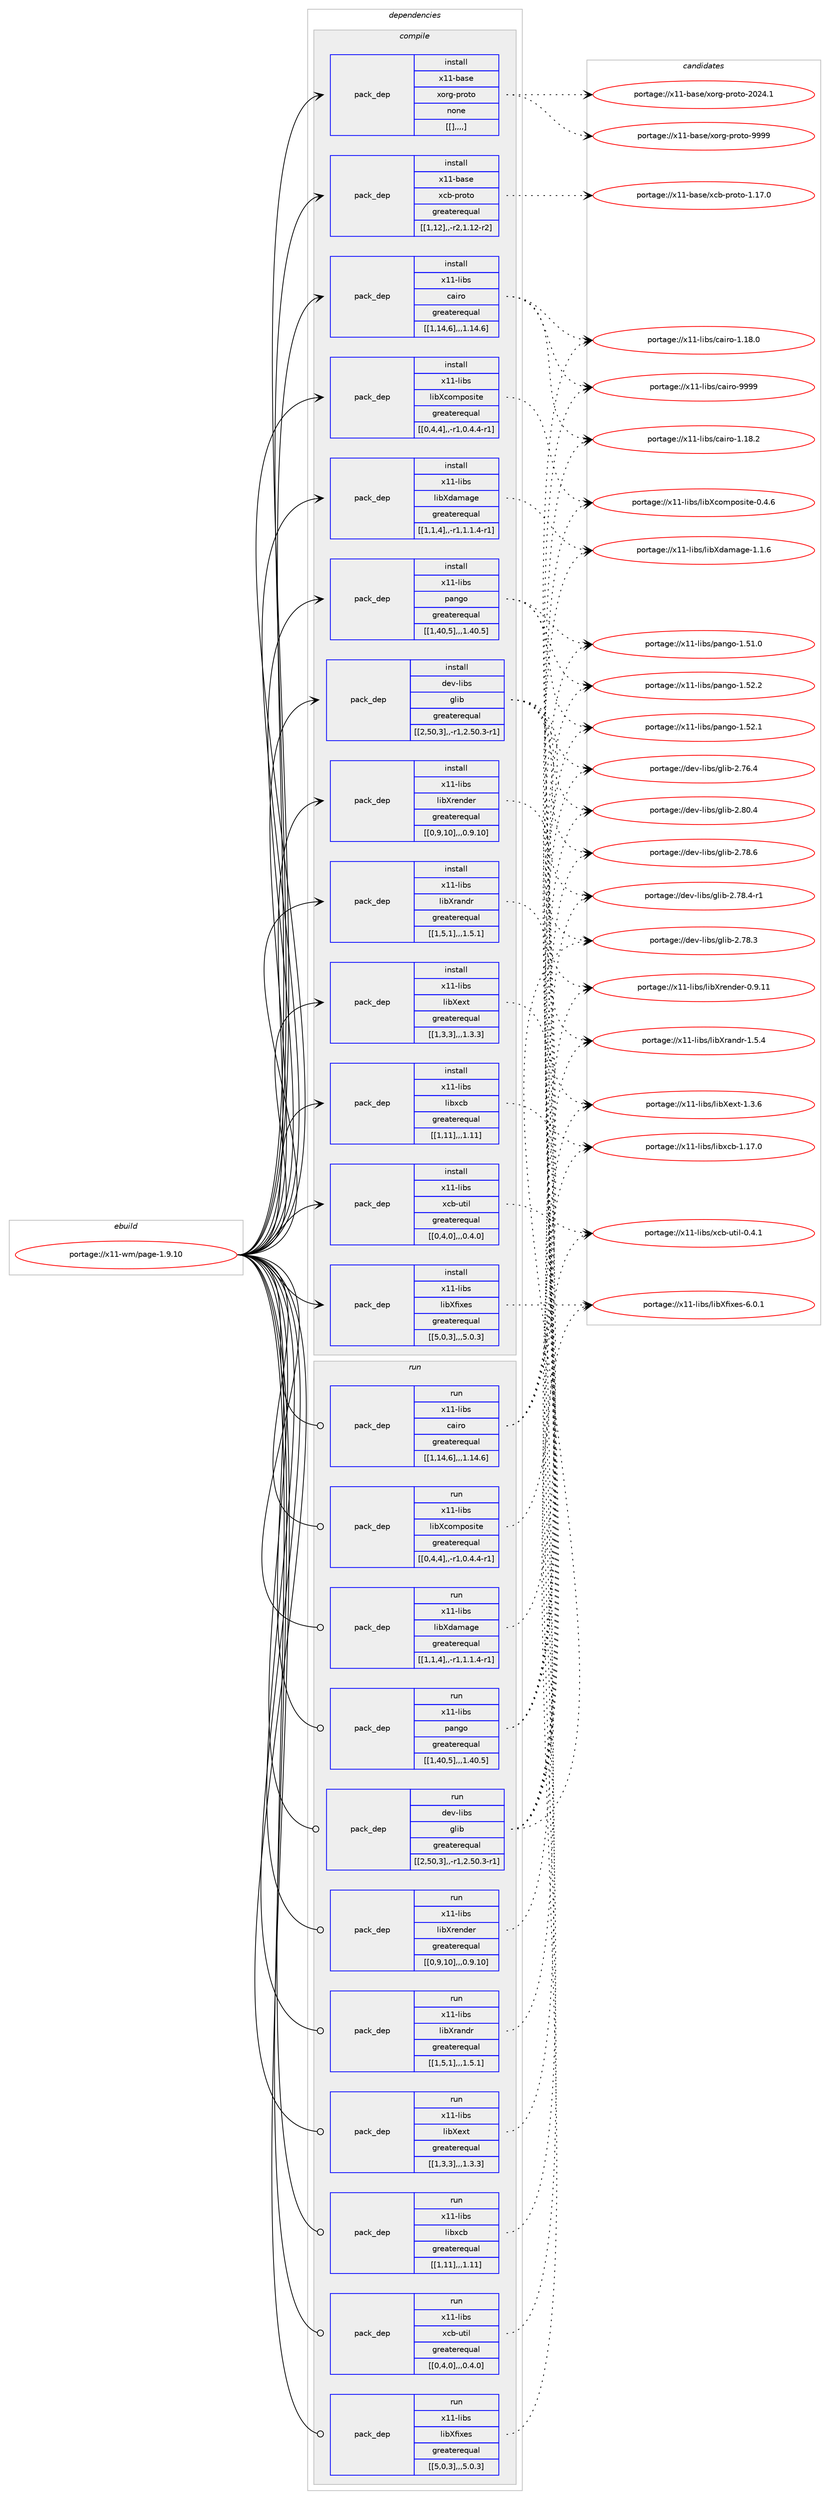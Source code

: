 digraph prolog {

# *************
# Graph options
# *************

newrank=true;
concentrate=true;
compound=true;
graph [rankdir=LR,fontname=Helvetica,fontsize=10,ranksep=1.5];#, ranksep=2.5, nodesep=0.2];
edge  [arrowhead=vee];
node  [fontname=Helvetica,fontsize=10];

# **********
# The ebuild
# **********

subgraph cluster_leftcol {
color=gray;
label=<<i>ebuild</i>>;
id [label="portage://x11-wm/page-1.9.10", color=red, width=4, href="../x11-wm/page-1.9.10.svg"];
}

# ****************
# The dependencies
# ****************

subgraph cluster_midcol {
color=gray;
label=<<i>dependencies</i>>;
subgraph cluster_compile {
fillcolor="#eeeeee";
style=filled;
label=<<i>compile</i>>;
subgraph pack357651 {
dependency490110 [label=<<TABLE BORDER="0" CELLBORDER="1" CELLSPACING="0" CELLPADDING="4" WIDTH="220"><TR><TD ROWSPAN="6" CELLPADDING="30">pack_dep</TD></TR><TR><TD WIDTH="110">install</TD></TR><TR><TD>dev-libs</TD></TR><TR><TD>glib</TD></TR><TR><TD>greaterequal</TD></TR><TR><TD>[[2,50,3],,-r1,2.50.3-r1]</TD></TR></TABLE>>, shape=none, color=blue];
}
id:e -> dependency490110:w [weight=20,style="solid",arrowhead="vee"];
subgraph pack357652 {
dependency490111 [label=<<TABLE BORDER="0" CELLBORDER="1" CELLSPACING="0" CELLPADDING="4" WIDTH="220"><TR><TD ROWSPAN="6" CELLPADDING="30">pack_dep</TD></TR><TR><TD WIDTH="110">install</TD></TR><TR><TD>x11-base</TD></TR><TR><TD>xcb-proto</TD></TR><TR><TD>greaterequal</TD></TR><TR><TD>[[1,12],,-r2,1.12-r2]</TD></TR></TABLE>>, shape=none, color=blue];
}
id:e -> dependency490111:w [weight=20,style="solid",arrowhead="vee"];
subgraph pack357653 {
dependency490112 [label=<<TABLE BORDER="0" CELLBORDER="1" CELLSPACING="0" CELLPADDING="4" WIDTH="220"><TR><TD ROWSPAN="6" CELLPADDING="30">pack_dep</TD></TR><TR><TD WIDTH="110">install</TD></TR><TR><TD>x11-base</TD></TR><TR><TD>xorg-proto</TD></TR><TR><TD>none</TD></TR><TR><TD>[[],,,,]</TD></TR></TABLE>>, shape=none, color=blue];
}
id:e -> dependency490112:w [weight=20,style="solid",arrowhead="vee"];
subgraph pack357654 {
dependency490113 [label=<<TABLE BORDER="0" CELLBORDER="1" CELLSPACING="0" CELLPADDING="4" WIDTH="220"><TR><TD ROWSPAN="6" CELLPADDING="30">pack_dep</TD></TR><TR><TD WIDTH="110">install</TD></TR><TR><TD>x11-libs</TD></TR><TR><TD>cairo</TD></TR><TR><TD>greaterequal</TD></TR><TR><TD>[[1,14,6],,,1.14.6]</TD></TR></TABLE>>, shape=none, color=blue];
}
id:e -> dependency490113:w [weight=20,style="solid",arrowhead="vee"];
subgraph pack357655 {
dependency490114 [label=<<TABLE BORDER="0" CELLBORDER="1" CELLSPACING="0" CELLPADDING="4" WIDTH="220"><TR><TD ROWSPAN="6" CELLPADDING="30">pack_dep</TD></TR><TR><TD WIDTH="110">install</TD></TR><TR><TD>x11-libs</TD></TR><TR><TD>libXcomposite</TD></TR><TR><TD>greaterequal</TD></TR><TR><TD>[[0,4,4],,-r1,0.4.4-r1]</TD></TR></TABLE>>, shape=none, color=blue];
}
id:e -> dependency490114:w [weight=20,style="solid",arrowhead="vee"];
subgraph pack357656 {
dependency490115 [label=<<TABLE BORDER="0" CELLBORDER="1" CELLSPACING="0" CELLPADDING="4" WIDTH="220"><TR><TD ROWSPAN="6" CELLPADDING="30">pack_dep</TD></TR><TR><TD WIDTH="110">install</TD></TR><TR><TD>x11-libs</TD></TR><TR><TD>libXdamage</TD></TR><TR><TD>greaterequal</TD></TR><TR><TD>[[1,1,4],,-r1,1.1.4-r1]</TD></TR></TABLE>>, shape=none, color=blue];
}
id:e -> dependency490115:w [weight=20,style="solid",arrowhead="vee"];
subgraph pack357657 {
dependency490116 [label=<<TABLE BORDER="0" CELLBORDER="1" CELLSPACING="0" CELLPADDING="4" WIDTH="220"><TR><TD ROWSPAN="6" CELLPADDING="30">pack_dep</TD></TR><TR><TD WIDTH="110">install</TD></TR><TR><TD>x11-libs</TD></TR><TR><TD>libXext</TD></TR><TR><TD>greaterequal</TD></TR><TR><TD>[[1,3,3],,,1.3.3]</TD></TR></TABLE>>, shape=none, color=blue];
}
id:e -> dependency490116:w [weight=20,style="solid",arrowhead="vee"];
subgraph pack357658 {
dependency490117 [label=<<TABLE BORDER="0" CELLBORDER="1" CELLSPACING="0" CELLPADDING="4" WIDTH="220"><TR><TD ROWSPAN="6" CELLPADDING="30">pack_dep</TD></TR><TR><TD WIDTH="110">install</TD></TR><TR><TD>x11-libs</TD></TR><TR><TD>libXfixes</TD></TR><TR><TD>greaterequal</TD></TR><TR><TD>[[5,0,3],,,5.0.3]</TD></TR></TABLE>>, shape=none, color=blue];
}
id:e -> dependency490117:w [weight=20,style="solid",arrowhead="vee"];
subgraph pack357659 {
dependency490118 [label=<<TABLE BORDER="0" CELLBORDER="1" CELLSPACING="0" CELLPADDING="4" WIDTH="220"><TR><TD ROWSPAN="6" CELLPADDING="30">pack_dep</TD></TR><TR><TD WIDTH="110">install</TD></TR><TR><TD>x11-libs</TD></TR><TR><TD>libXrandr</TD></TR><TR><TD>greaterequal</TD></TR><TR><TD>[[1,5,1],,,1.5.1]</TD></TR></TABLE>>, shape=none, color=blue];
}
id:e -> dependency490118:w [weight=20,style="solid",arrowhead="vee"];
subgraph pack357660 {
dependency490119 [label=<<TABLE BORDER="0" CELLBORDER="1" CELLSPACING="0" CELLPADDING="4" WIDTH="220"><TR><TD ROWSPAN="6" CELLPADDING="30">pack_dep</TD></TR><TR><TD WIDTH="110">install</TD></TR><TR><TD>x11-libs</TD></TR><TR><TD>libXrender</TD></TR><TR><TD>greaterequal</TD></TR><TR><TD>[[0,9,10],,,0.9.10]</TD></TR></TABLE>>, shape=none, color=blue];
}
id:e -> dependency490119:w [weight=20,style="solid",arrowhead="vee"];
subgraph pack357661 {
dependency490120 [label=<<TABLE BORDER="0" CELLBORDER="1" CELLSPACING="0" CELLPADDING="4" WIDTH="220"><TR><TD ROWSPAN="6" CELLPADDING="30">pack_dep</TD></TR><TR><TD WIDTH="110">install</TD></TR><TR><TD>x11-libs</TD></TR><TR><TD>libxcb</TD></TR><TR><TD>greaterequal</TD></TR><TR><TD>[[1,11],,,1.11]</TD></TR></TABLE>>, shape=none, color=blue];
}
id:e -> dependency490120:w [weight=20,style="solid",arrowhead="vee"];
subgraph pack357662 {
dependency490121 [label=<<TABLE BORDER="0" CELLBORDER="1" CELLSPACING="0" CELLPADDING="4" WIDTH="220"><TR><TD ROWSPAN="6" CELLPADDING="30">pack_dep</TD></TR><TR><TD WIDTH="110">install</TD></TR><TR><TD>x11-libs</TD></TR><TR><TD>pango</TD></TR><TR><TD>greaterequal</TD></TR><TR><TD>[[1,40,5],,,1.40.5]</TD></TR></TABLE>>, shape=none, color=blue];
}
id:e -> dependency490121:w [weight=20,style="solid",arrowhead="vee"];
subgraph pack357663 {
dependency490122 [label=<<TABLE BORDER="0" CELLBORDER="1" CELLSPACING="0" CELLPADDING="4" WIDTH="220"><TR><TD ROWSPAN="6" CELLPADDING="30">pack_dep</TD></TR><TR><TD WIDTH="110">install</TD></TR><TR><TD>x11-libs</TD></TR><TR><TD>xcb-util</TD></TR><TR><TD>greaterequal</TD></TR><TR><TD>[[0,4,0],,,0.4.0]</TD></TR></TABLE>>, shape=none, color=blue];
}
id:e -> dependency490122:w [weight=20,style="solid",arrowhead="vee"];
}
subgraph cluster_compileandrun {
fillcolor="#eeeeee";
style=filled;
label=<<i>compile and run</i>>;
}
subgraph cluster_run {
fillcolor="#eeeeee";
style=filled;
label=<<i>run</i>>;
subgraph pack357664 {
dependency490123 [label=<<TABLE BORDER="0" CELLBORDER="1" CELLSPACING="0" CELLPADDING="4" WIDTH="220"><TR><TD ROWSPAN="6" CELLPADDING="30">pack_dep</TD></TR><TR><TD WIDTH="110">run</TD></TR><TR><TD>dev-libs</TD></TR><TR><TD>glib</TD></TR><TR><TD>greaterequal</TD></TR><TR><TD>[[2,50,3],,-r1,2.50.3-r1]</TD></TR></TABLE>>, shape=none, color=blue];
}
id:e -> dependency490123:w [weight=20,style="solid",arrowhead="odot"];
subgraph pack357665 {
dependency490124 [label=<<TABLE BORDER="0" CELLBORDER="1" CELLSPACING="0" CELLPADDING="4" WIDTH="220"><TR><TD ROWSPAN="6" CELLPADDING="30">pack_dep</TD></TR><TR><TD WIDTH="110">run</TD></TR><TR><TD>x11-libs</TD></TR><TR><TD>cairo</TD></TR><TR><TD>greaterequal</TD></TR><TR><TD>[[1,14,6],,,1.14.6]</TD></TR></TABLE>>, shape=none, color=blue];
}
id:e -> dependency490124:w [weight=20,style="solid",arrowhead="odot"];
subgraph pack357666 {
dependency490125 [label=<<TABLE BORDER="0" CELLBORDER="1" CELLSPACING="0" CELLPADDING="4" WIDTH="220"><TR><TD ROWSPAN="6" CELLPADDING="30">pack_dep</TD></TR><TR><TD WIDTH="110">run</TD></TR><TR><TD>x11-libs</TD></TR><TR><TD>libXcomposite</TD></TR><TR><TD>greaterequal</TD></TR><TR><TD>[[0,4,4],,-r1,0.4.4-r1]</TD></TR></TABLE>>, shape=none, color=blue];
}
id:e -> dependency490125:w [weight=20,style="solid",arrowhead="odot"];
subgraph pack357667 {
dependency490126 [label=<<TABLE BORDER="0" CELLBORDER="1" CELLSPACING="0" CELLPADDING="4" WIDTH="220"><TR><TD ROWSPAN="6" CELLPADDING="30">pack_dep</TD></TR><TR><TD WIDTH="110">run</TD></TR><TR><TD>x11-libs</TD></TR><TR><TD>libXdamage</TD></TR><TR><TD>greaterequal</TD></TR><TR><TD>[[1,1,4],,-r1,1.1.4-r1]</TD></TR></TABLE>>, shape=none, color=blue];
}
id:e -> dependency490126:w [weight=20,style="solid",arrowhead="odot"];
subgraph pack357668 {
dependency490127 [label=<<TABLE BORDER="0" CELLBORDER="1" CELLSPACING="0" CELLPADDING="4" WIDTH="220"><TR><TD ROWSPAN="6" CELLPADDING="30">pack_dep</TD></TR><TR><TD WIDTH="110">run</TD></TR><TR><TD>x11-libs</TD></TR><TR><TD>libXext</TD></TR><TR><TD>greaterequal</TD></TR><TR><TD>[[1,3,3],,,1.3.3]</TD></TR></TABLE>>, shape=none, color=blue];
}
id:e -> dependency490127:w [weight=20,style="solid",arrowhead="odot"];
subgraph pack357669 {
dependency490128 [label=<<TABLE BORDER="0" CELLBORDER="1" CELLSPACING="0" CELLPADDING="4" WIDTH="220"><TR><TD ROWSPAN="6" CELLPADDING="30">pack_dep</TD></TR><TR><TD WIDTH="110">run</TD></TR><TR><TD>x11-libs</TD></TR><TR><TD>libXfixes</TD></TR><TR><TD>greaterequal</TD></TR><TR><TD>[[5,0,3],,,5.0.3]</TD></TR></TABLE>>, shape=none, color=blue];
}
id:e -> dependency490128:w [weight=20,style="solid",arrowhead="odot"];
subgraph pack357670 {
dependency490129 [label=<<TABLE BORDER="0" CELLBORDER="1" CELLSPACING="0" CELLPADDING="4" WIDTH="220"><TR><TD ROWSPAN="6" CELLPADDING="30">pack_dep</TD></TR><TR><TD WIDTH="110">run</TD></TR><TR><TD>x11-libs</TD></TR><TR><TD>libXrandr</TD></TR><TR><TD>greaterequal</TD></TR><TR><TD>[[1,5,1],,,1.5.1]</TD></TR></TABLE>>, shape=none, color=blue];
}
id:e -> dependency490129:w [weight=20,style="solid",arrowhead="odot"];
subgraph pack357671 {
dependency490130 [label=<<TABLE BORDER="0" CELLBORDER="1" CELLSPACING="0" CELLPADDING="4" WIDTH="220"><TR><TD ROWSPAN="6" CELLPADDING="30">pack_dep</TD></TR><TR><TD WIDTH="110">run</TD></TR><TR><TD>x11-libs</TD></TR><TR><TD>libXrender</TD></TR><TR><TD>greaterequal</TD></TR><TR><TD>[[0,9,10],,,0.9.10]</TD></TR></TABLE>>, shape=none, color=blue];
}
id:e -> dependency490130:w [weight=20,style="solid",arrowhead="odot"];
subgraph pack357672 {
dependency490131 [label=<<TABLE BORDER="0" CELLBORDER="1" CELLSPACING="0" CELLPADDING="4" WIDTH="220"><TR><TD ROWSPAN="6" CELLPADDING="30">pack_dep</TD></TR><TR><TD WIDTH="110">run</TD></TR><TR><TD>x11-libs</TD></TR><TR><TD>libxcb</TD></TR><TR><TD>greaterequal</TD></TR><TR><TD>[[1,11],,,1.11]</TD></TR></TABLE>>, shape=none, color=blue];
}
id:e -> dependency490131:w [weight=20,style="solid",arrowhead="odot"];
subgraph pack357673 {
dependency490132 [label=<<TABLE BORDER="0" CELLBORDER="1" CELLSPACING="0" CELLPADDING="4" WIDTH="220"><TR><TD ROWSPAN="6" CELLPADDING="30">pack_dep</TD></TR><TR><TD WIDTH="110">run</TD></TR><TR><TD>x11-libs</TD></TR><TR><TD>pango</TD></TR><TR><TD>greaterequal</TD></TR><TR><TD>[[1,40,5],,,1.40.5]</TD></TR></TABLE>>, shape=none, color=blue];
}
id:e -> dependency490132:w [weight=20,style="solid",arrowhead="odot"];
subgraph pack357674 {
dependency490133 [label=<<TABLE BORDER="0" CELLBORDER="1" CELLSPACING="0" CELLPADDING="4" WIDTH="220"><TR><TD ROWSPAN="6" CELLPADDING="30">pack_dep</TD></TR><TR><TD WIDTH="110">run</TD></TR><TR><TD>x11-libs</TD></TR><TR><TD>xcb-util</TD></TR><TR><TD>greaterequal</TD></TR><TR><TD>[[0,4,0],,,0.4.0]</TD></TR></TABLE>>, shape=none, color=blue];
}
id:e -> dependency490133:w [weight=20,style="solid",arrowhead="odot"];
}
}

# **************
# The candidates
# **************

subgraph cluster_choices {
rank=same;
color=gray;
label=<<i>candidates</i>>;

subgraph choice357651 {
color=black;
nodesep=1;
choice1001011184510810598115471031081059845504656484652 [label="portage://dev-libs/glib-2.80.4", color=red, width=4,href="../dev-libs/glib-2.80.4.svg"];
choice1001011184510810598115471031081059845504655564654 [label="portage://dev-libs/glib-2.78.6", color=red, width=4,href="../dev-libs/glib-2.78.6.svg"];
choice10010111845108105981154710310810598455046555646524511449 [label="portage://dev-libs/glib-2.78.4-r1", color=red, width=4,href="../dev-libs/glib-2.78.4-r1.svg"];
choice1001011184510810598115471031081059845504655564651 [label="portage://dev-libs/glib-2.78.3", color=red, width=4,href="../dev-libs/glib-2.78.3.svg"];
choice1001011184510810598115471031081059845504655544652 [label="portage://dev-libs/glib-2.76.4", color=red, width=4,href="../dev-libs/glib-2.76.4.svg"];
dependency490110:e -> choice1001011184510810598115471031081059845504656484652:w [style=dotted,weight="100"];
dependency490110:e -> choice1001011184510810598115471031081059845504655564654:w [style=dotted,weight="100"];
dependency490110:e -> choice10010111845108105981154710310810598455046555646524511449:w [style=dotted,weight="100"];
dependency490110:e -> choice1001011184510810598115471031081059845504655564651:w [style=dotted,weight="100"];
dependency490110:e -> choice1001011184510810598115471031081059845504655544652:w [style=dotted,weight="100"];
}
subgraph choice357652 {
color=black;
nodesep=1;
choice12049494598971151014712099984511211411111611145494649554648 [label="portage://x11-base/xcb-proto-1.17.0", color=red, width=4,href="../x11-base/xcb-proto-1.17.0.svg"];
dependency490111:e -> choice12049494598971151014712099984511211411111611145494649554648:w [style=dotted,weight="100"];
}
subgraph choice357653 {
color=black;
nodesep=1;
choice120494945989711510147120111114103451121141111161114557575757 [label="portage://x11-base/xorg-proto-9999", color=red, width=4,href="../x11-base/xorg-proto-9999.svg"];
choice1204949459897115101471201111141034511211411111611145504850524649 [label="portage://x11-base/xorg-proto-2024.1", color=red, width=4,href="../x11-base/xorg-proto-2024.1.svg"];
dependency490112:e -> choice120494945989711510147120111114103451121141111161114557575757:w [style=dotted,weight="100"];
dependency490112:e -> choice1204949459897115101471201111141034511211411111611145504850524649:w [style=dotted,weight="100"];
}
subgraph choice357654 {
color=black;
nodesep=1;
choice120494945108105981154799971051141114557575757 [label="portage://x11-libs/cairo-9999", color=red, width=4,href="../x11-libs/cairo-9999.svg"];
choice1204949451081059811547999710511411145494649564650 [label="portage://x11-libs/cairo-1.18.2", color=red, width=4,href="../x11-libs/cairo-1.18.2.svg"];
choice1204949451081059811547999710511411145494649564648 [label="portage://x11-libs/cairo-1.18.0", color=red, width=4,href="../x11-libs/cairo-1.18.0.svg"];
dependency490113:e -> choice120494945108105981154799971051141114557575757:w [style=dotted,weight="100"];
dependency490113:e -> choice1204949451081059811547999710511411145494649564650:w [style=dotted,weight="100"];
dependency490113:e -> choice1204949451081059811547999710511411145494649564648:w [style=dotted,weight="100"];
}
subgraph choice357655 {
color=black;
nodesep=1;
choice1204949451081059811547108105988899111109112111115105116101454846524654 [label="portage://x11-libs/libXcomposite-0.4.6", color=red, width=4,href="../x11-libs/libXcomposite-0.4.6.svg"];
dependency490114:e -> choice1204949451081059811547108105988899111109112111115105116101454846524654:w [style=dotted,weight="100"];
}
subgraph choice357656 {
color=black;
nodesep=1;
choice120494945108105981154710810598881009710997103101454946494654 [label="portage://x11-libs/libXdamage-1.1.6", color=red, width=4,href="../x11-libs/libXdamage-1.1.6.svg"];
dependency490115:e -> choice120494945108105981154710810598881009710997103101454946494654:w [style=dotted,weight="100"];
}
subgraph choice357657 {
color=black;
nodesep=1;
choice12049494510810598115471081059888101120116454946514654 [label="portage://x11-libs/libXext-1.3.6", color=red, width=4,href="../x11-libs/libXext-1.3.6.svg"];
dependency490116:e -> choice12049494510810598115471081059888101120116454946514654:w [style=dotted,weight="100"];
}
subgraph choice357658 {
color=black;
nodesep=1;
choice12049494510810598115471081059888102105120101115455446484649 [label="portage://x11-libs/libXfixes-6.0.1", color=red, width=4,href="../x11-libs/libXfixes-6.0.1.svg"];
dependency490117:e -> choice12049494510810598115471081059888102105120101115455446484649:w [style=dotted,weight="100"];
}
subgraph choice357659 {
color=black;
nodesep=1;
choice1204949451081059811547108105988811497110100114454946534652 [label="portage://x11-libs/libXrandr-1.5.4", color=red, width=4,href="../x11-libs/libXrandr-1.5.4.svg"];
dependency490118:e -> choice1204949451081059811547108105988811497110100114454946534652:w [style=dotted,weight="100"];
}
subgraph choice357660 {
color=black;
nodesep=1;
choice1204949451081059811547108105988811410111010010111445484657464949 [label="portage://x11-libs/libXrender-0.9.11", color=red, width=4,href="../x11-libs/libXrender-0.9.11.svg"];
dependency490119:e -> choice1204949451081059811547108105988811410111010010111445484657464949:w [style=dotted,weight="100"];
}
subgraph choice357661 {
color=black;
nodesep=1;
choice120494945108105981154710810598120999845494649554648 [label="portage://x11-libs/libxcb-1.17.0", color=red, width=4,href="../x11-libs/libxcb-1.17.0.svg"];
dependency490120:e -> choice120494945108105981154710810598120999845494649554648:w [style=dotted,weight="100"];
}
subgraph choice357662 {
color=black;
nodesep=1;
choice12049494510810598115471129711010311145494653504650 [label="portage://x11-libs/pango-1.52.2", color=red, width=4,href="../x11-libs/pango-1.52.2.svg"];
choice12049494510810598115471129711010311145494653504649 [label="portage://x11-libs/pango-1.52.1", color=red, width=4,href="../x11-libs/pango-1.52.1.svg"];
choice12049494510810598115471129711010311145494653494648 [label="portage://x11-libs/pango-1.51.0", color=red, width=4,href="../x11-libs/pango-1.51.0.svg"];
dependency490121:e -> choice12049494510810598115471129711010311145494653504650:w [style=dotted,weight="100"];
dependency490121:e -> choice12049494510810598115471129711010311145494653504649:w [style=dotted,weight="100"];
dependency490121:e -> choice12049494510810598115471129711010311145494653494648:w [style=dotted,weight="100"];
}
subgraph choice357663 {
color=black;
nodesep=1;
choice1204949451081059811547120999845117116105108454846524649 [label="portage://x11-libs/xcb-util-0.4.1", color=red, width=4,href="../x11-libs/xcb-util-0.4.1.svg"];
dependency490122:e -> choice1204949451081059811547120999845117116105108454846524649:w [style=dotted,weight="100"];
}
subgraph choice357664 {
color=black;
nodesep=1;
choice1001011184510810598115471031081059845504656484652 [label="portage://dev-libs/glib-2.80.4", color=red, width=4,href="../dev-libs/glib-2.80.4.svg"];
choice1001011184510810598115471031081059845504655564654 [label="portage://dev-libs/glib-2.78.6", color=red, width=4,href="../dev-libs/glib-2.78.6.svg"];
choice10010111845108105981154710310810598455046555646524511449 [label="portage://dev-libs/glib-2.78.4-r1", color=red, width=4,href="../dev-libs/glib-2.78.4-r1.svg"];
choice1001011184510810598115471031081059845504655564651 [label="portage://dev-libs/glib-2.78.3", color=red, width=4,href="../dev-libs/glib-2.78.3.svg"];
choice1001011184510810598115471031081059845504655544652 [label="portage://dev-libs/glib-2.76.4", color=red, width=4,href="../dev-libs/glib-2.76.4.svg"];
dependency490123:e -> choice1001011184510810598115471031081059845504656484652:w [style=dotted,weight="100"];
dependency490123:e -> choice1001011184510810598115471031081059845504655564654:w [style=dotted,weight="100"];
dependency490123:e -> choice10010111845108105981154710310810598455046555646524511449:w [style=dotted,weight="100"];
dependency490123:e -> choice1001011184510810598115471031081059845504655564651:w [style=dotted,weight="100"];
dependency490123:e -> choice1001011184510810598115471031081059845504655544652:w [style=dotted,weight="100"];
}
subgraph choice357665 {
color=black;
nodesep=1;
choice120494945108105981154799971051141114557575757 [label="portage://x11-libs/cairo-9999", color=red, width=4,href="../x11-libs/cairo-9999.svg"];
choice1204949451081059811547999710511411145494649564650 [label="portage://x11-libs/cairo-1.18.2", color=red, width=4,href="../x11-libs/cairo-1.18.2.svg"];
choice1204949451081059811547999710511411145494649564648 [label="portage://x11-libs/cairo-1.18.0", color=red, width=4,href="../x11-libs/cairo-1.18.0.svg"];
dependency490124:e -> choice120494945108105981154799971051141114557575757:w [style=dotted,weight="100"];
dependency490124:e -> choice1204949451081059811547999710511411145494649564650:w [style=dotted,weight="100"];
dependency490124:e -> choice1204949451081059811547999710511411145494649564648:w [style=dotted,weight="100"];
}
subgraph choice357666 {
color=black;
nodesep=1;
choice1204949451081059811547108105988899111109112111115105116101454846524654 [label="portage://x11-libs/libXcomposite-0.4.6", color=red, width=4,href="../x11-libs/libXcomposite-0.4.6.svg"];
dependency490125:e -> choice1204949451081059811547108105988899111109112111115105116101454846524654:w [style=dotted,weight="100"];
}
subgraph choice357667 {
color=black;
nodesep=1;
choice120494945108105981154710810598881009710997103101454946494654 [label="portage://x11-libs/libXdamage-1.1.6", color=red, width=4,href="../x11-libs/libXdamage-1.1.6.svg"];
dependency490126:e -> choice120494945108105981154710810598881009710997103101454946494654:w [style=dotted,weight="100"];
}
subgraph choice357668 {
color=black;
nodesep=1;
choice12049494510810598115471081059888101120116454946514654 [label="portage://x11-libs/libXext-1.3.6", color=red, width=4,href="../x11-libs/libXext-1.3.6.svg"];
dependency490127:e -> choice12049494510810598115471081059888101120116454946514654:w [style=dotted,weight="100"];
}
subgraph choice357669 {
color=black;
nodesep=1;
choice12049494510810598115471081059888102105120101115455446484649 [label="portage://x11-libs/libXfixes-6.0.1", color=red, width=4,href="../x11-libs/libXfixes-6.0.1.svg"];
dependency490128:e -> choice12049494510810598115471081059888102105120101115455446484649:w [style=dotted,weight="100"];
}
subgraph choice357670 {
color=black;
nodesep=1;
choice1204949451081059811547108105988811497110100114454946534652 [label="portage://x11-libs/libXrandr-1.5.4", color=red, width=4,href="../x11-libs/libXrandr-1.5.4.svg"];
dependency490129:e -> choice1204949451081059811547108105988811497110100114454946534652:w [style=dotted,weight="100"];
}
subgraph choice357671 {
color=black;
nodesep=1;
choice1204949451081059811547108105988811410111010010111445484657464949 [label="portage://x11-libs/libXrender-0.9.11", color=red, width=4,href="../x11-libs/libXrender-0.9.11.svg"];
dependency490130:e -> choice1204949451081059811547108105988811410111010010111445484657464949:w [style=dotted,weight="100"];
}
subgraph choice357672 {
color=black;
nodesep=1;
choice120494945108105981154710810598120999845494649554648 [label="portage://x11-libs/libxcb-1.17.0", color=red, width=4,href="../x11-libs/libxcb-1.17.0.svg"];
dependency490131:e -> choice120494945108105981154710810598120999845494649554648:w [style=dotted,weight="100"];
}
subgraph choice357673 {
color=black;
nodesep=1;
choice12049494510810598115471129711010311145494653504650 [label="portage://x11-libs/pango-1.52.2", color=red, width=4,href="../x11-libs/pango-1.52.2.svg"];
choice12049494510810598115471129711010311145494653504649 [label="portage://x11-libs/pango-1.52.1", color=red, width=4,href="../x11-libs/pango-1.52.1.svg"];
choice12049494510810598115471129711010311145494653494648 [label="portage://x11-libs/pango-1.51.0", color=red, width=4,href="../x11-libs/pango-1.51.0.svg"];
dependency490132:e -> choice12049494510810598115471129711010311145494653504650:w [style=dotted,weight="100"];
dependency490132:e -> choice12049494510810598115471129711010311145494653504649:w [style=dotted,weight="100"];
dependency490132:e -> choice12049494510810598115471129711010311145494653494648:w [style=dotted,weight="100"];
}
subgraph choice357674 {
color=black;
nodesep=1;
choice1204949451081059811547120999845117116105108454846524649 [label="portage://x11-libs/xcb-util-0.4.1", color=red, width=4,href="../x11-libs/xcb-util-0.4.1.svg"];
dependency490133:e -> choice1204949451081059811547120999845117116105108454846524649:w [style=dotted,weight="100"];
}
}

}
